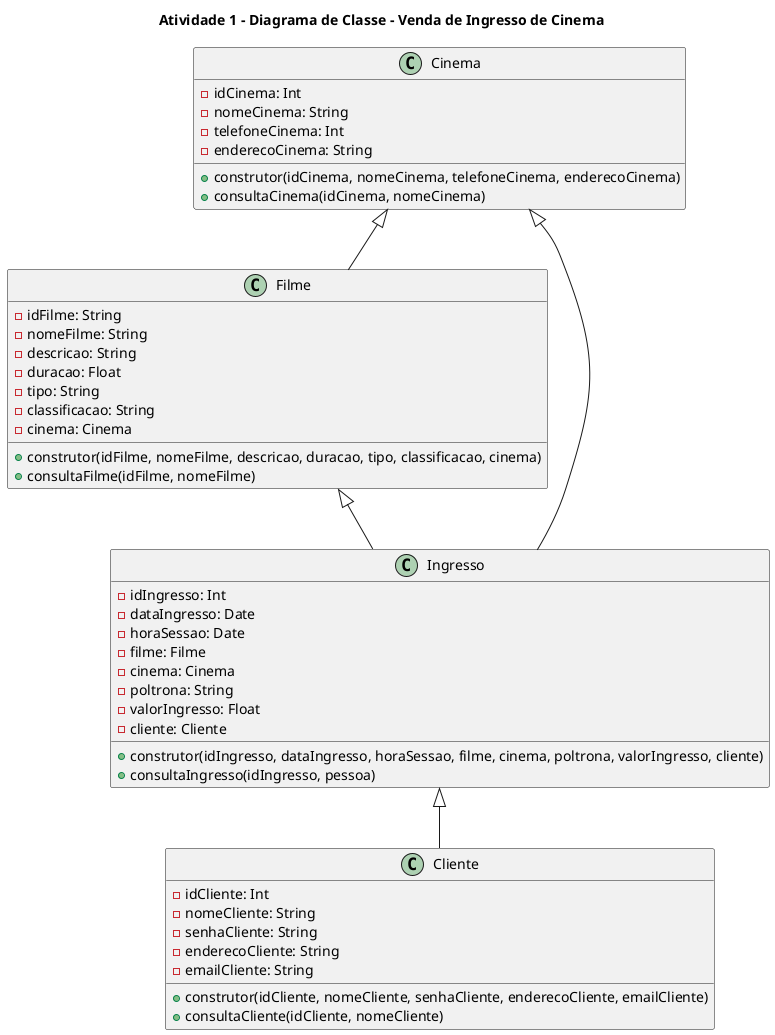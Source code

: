 
@startuml A1

title Atividade 1 - Diagrama de Classe - Venda de Ingresso de Cinema


    class Cliente{
    - idCliente: Int
    - nomeCliente: String
    - senhaCliente: String 
    - enderecoCliente: String
    - emailCliente: String
    + construtor(idCliente, nomeCliente, senhaCliente, enderecoCliente, emailCliente)
    + consultaCliente(idCliente, nomeCliente)
}

class Cinema{
    - idCinema: Int
    - nomeCinema: String
    - telefoneCinema: Int
    - enderecoCinema: String
    + construtor(idCinema, nomeCinema, telefoneCinema, enderecoCinema)
    + consultaCinema(idCinema, nomeCinema)
}

class Filme{
    - idFilme: String
    - nomeFilme: String
    - descricao: String
    - duracao: Float
    - tipo: String
    - classificacao: String
    - cinema: Cinema
    + construtor(idFilme, nomeFilme, descricao, duracao, tipo, classificacao, cinema)
    + consultaFilme(idFilme, nomeFilme)
}

class Ingresso{
    - idIngresso: Int
    - dataIngresso: Date
    - horaSessao: Date
    - filme: Filme
    - cinema: Cinema
    - poltrona: String
    - valorIngresso: Float
    - cliente: Cliente
    + construtor(idIngresso, dataIngresso, horaSessao, filme, cinema, poltrona, valorIngresso, cliente)
    + consultaIngresso(idIngresso, pessoa)
}

Ingresso <|-- Cliente
Filme <|-- Ingresso
Cinema <|-- Ingresso
Cinema <|-- Filme

@enduml
